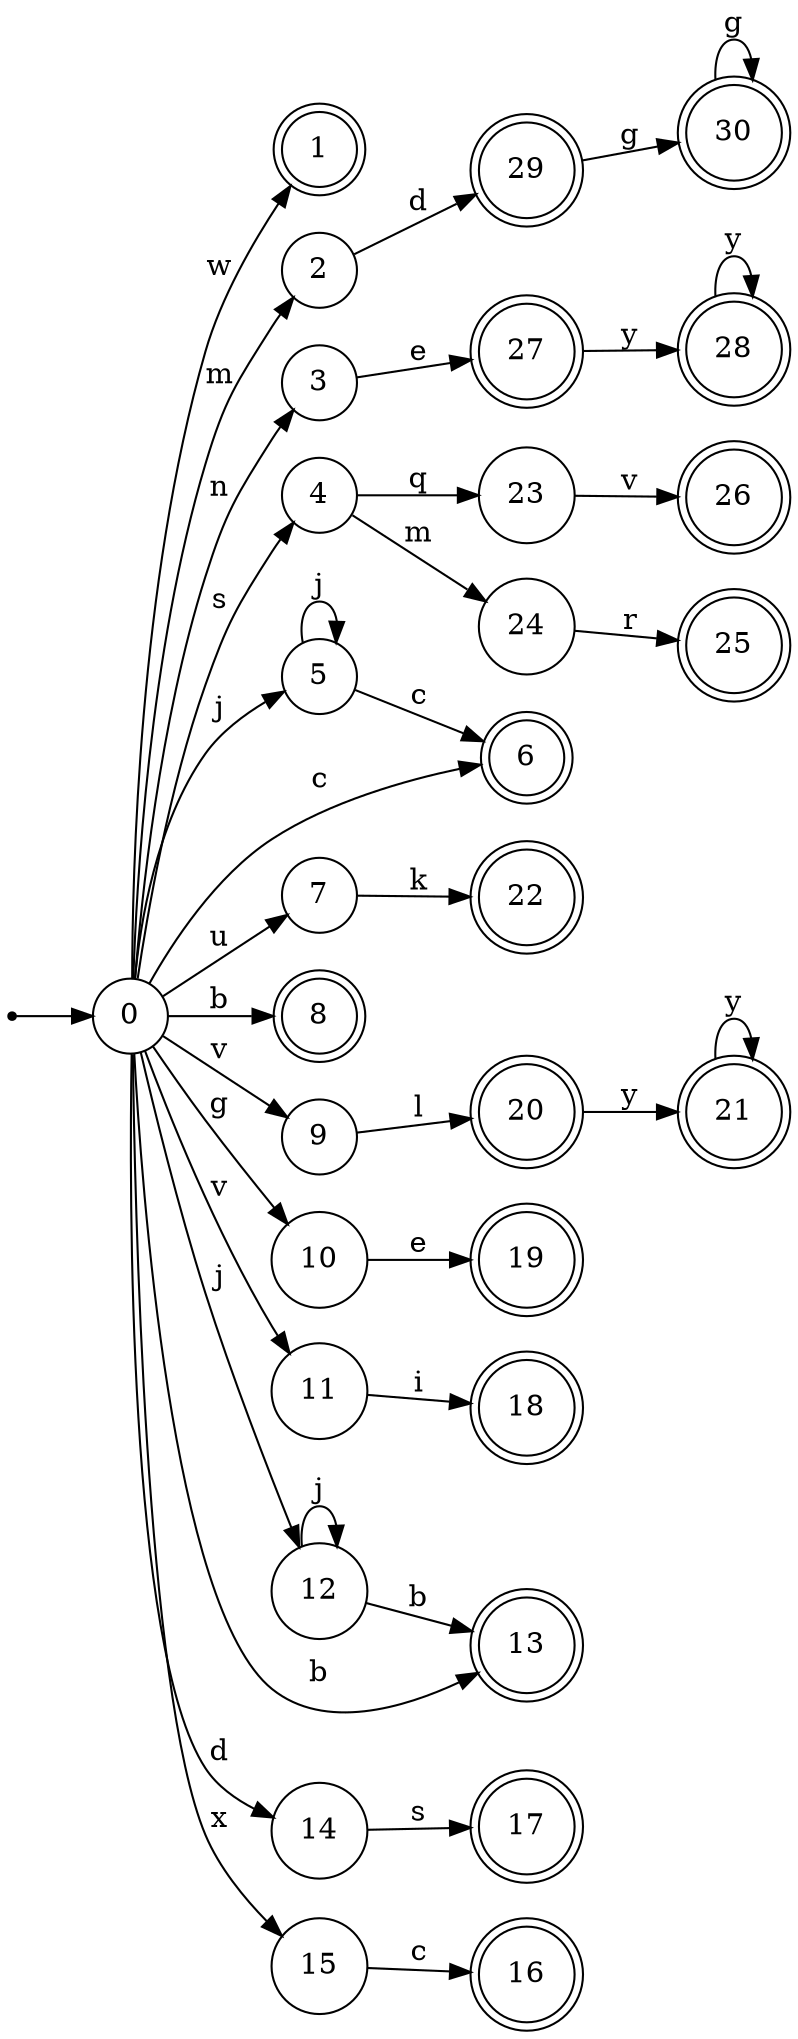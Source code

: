 digraph finite_state_machine {
rankdir=LR;
size="20,20";
node [shape = point]; "dummy0"
node [shape = circle]; "0";
"dummy0" -> "0";
node [shape = doublecircle]; "1";node [shape = circle]; "2";
node [shape = circle]; "3";
node [shape = circle]; "4";
node [shape = circle]; "5";
node [shape = doublecircle]; "6";node [shape = circle]; "7";
node [shape = doublecircle]; "8";node [shape = circle]; "9";
node [shape = circle]; "10";
node [shape = circle]; "11";
node [shape = circle]; "12";
node [shape = doublecircle]; "13";node [shape = circle]; "14";
node [shape = circle]; "15";
node [shape = doublecircle]; "16";node [shape = doublecircle]; "17";node [shape = doublecircle]; "18";node [shape = doublecircle]; "19";node [shape = doublecircle]; "20";node [shape = doublecircle]; "21";node [shape = doublecircle]; "22";node [shape = circle]; "23";
node [shape = circle]; "24";
node [shape = doublecircle]; "25";node [shape = doublecircle]; "26";node [shape = doublecircle]; "27";node [shape = doublecircle]; "28";node [shape = doublecircle]; "29";node [shape = doublecircle]; "30";"0" -> "1" [label = "w"];
 "0" -> "2" [label = "m"];
 "0" -> "3" [label = "n"];
 "0" -> "4" [label = "s"];
 "0" -> "12" [label = "j"];
 "0" -> "5" [label = "j"];
 "0" -> "6" [label = "c"];
 "0" -> "7" [label = "u"];
 "0" -> "8" [label = "b"];
 "0" -> "13" [label = "b"];
 "0" -> "9" [label = "v"];
 "0" -> "11" [label = "v"];
 "0" -> "10" [label = "g"];
 "0" -> "14" [label = "d"];
 "0" -> "15" [label = "x"];
 "15" -> "16" [label = "c"];
 "14" -> "17" [label = "s"];
 "12" -> "12" [label = "j"];
 "12" -> "13" [label = "b"];
 "11" -> "18" [label = "i"];
 "10" -> "19" [label = "e"];
 "9" -> "20" [label = "l"];
 "20" -> "21" [label = "y"];
 "21" -> "21" [label = "y"];
 "7" -> "22" [label = "k"];
 "5" -> "5" [label = "j"];
 "5" -> "6" [label = "c"];
 "4" -> "23" [label = "q"];
 "4" -> "24" [label = "m"];
 "24" -> "25" [label = "r"];
 "23" -> "26" [label = "v"];
 "3" -> "27" [label = "e"];
 "27" -> "28" [label = "y"];
 "28" -> "28" [label = "y"];
 "2" -> "29" [label = "d"];
 "29" -> "30" [label = "g"];
 "30" -> "30" [label = "g"];
 }
